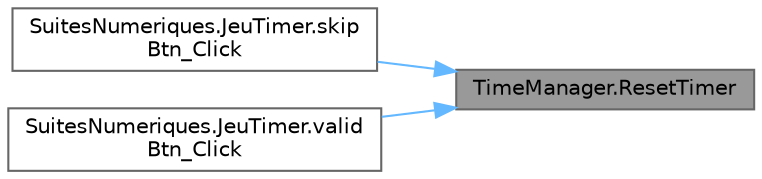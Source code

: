 digraph "TimeManager.ResetTimer"
{
 // LATEX_PDF_SIZE
  bgcolor="transparent";
  edge [fontname=Helvetica,fontsize=10,labelfontname=Helvetica,labelfontsize=10];
  node [fontname=Helvetica,fontsize=10,shape=box,height=0.2,width=0.4];
  rankdir="RL";
  Node1 [id="Node000001",label="TimeManager.ResetTimer",height=0.2,width=0.4,color="gray40", fillcolor="grey60", style="filled", fontcolor="black",tooltip="Remet le timer à neuf."];
  Node1 -> Node2 [id="edge1_Node000001_Node000002",dir="back",color="steelblue1",style="solid",tooltip=" "];
  Node2 [id="Node000002",label="SuitesNumeriques.JeuTimer.skip\lBtn_Click",height=0.2,width=0.4,color="grey40", fillcolor="white", style="filled",URL="$class_suites_numeriques_1_1_jeu_timer.html#a72b59d4ccf74aa6eeb065694b5e2aca5",tooltip="Mets à jour le timer puis base.Event()"];
  Node1 -> Node3 [id="edge2_Node000001_Node000003",dir="back",color="steelblue1",style="solid",tooltip=" "];
  Node3 [id="Node000003",label="SuitesNumeriques.JeuTimer.valid\lBtn_Click",height=0.2,width=0.4,color="grey40", fillcolor="white", style="filled",URL="$class_suites_numeriques_1_1_jeu_timer.html#a7bf1fef79f85fc20af40a0d0264fca7d",tooltip="Click du bouton valider."];
}
